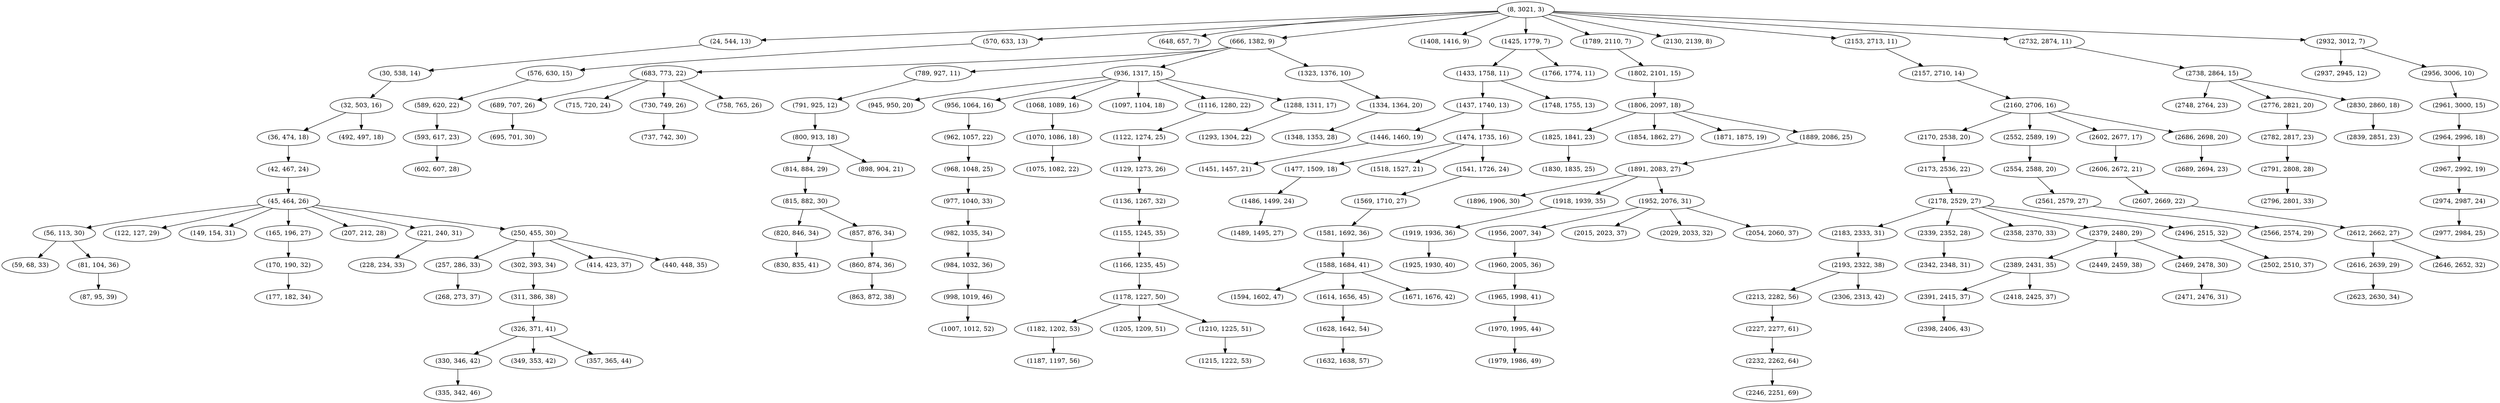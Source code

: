 digraph tree {
    "(8, 3021, 3)";
    "(24, 544, 13)";
    "(30, 538, 14)";
    "(32, 503, 16)";
    "(36, 474, 18)";
    "(42, 467, 24)";
    "(45, 464, 26)";
    "(56, 113, 30)";
    "(59, 68, 33)";
    "(81, 104, 36)";
    "(87, 95, 39)";
    "(122, 127, 29)";
    "(149, 154, 31)";
    "(165, 196, 27)";
    "(170, 190, 32)";
    "(177, 182, 34)";
    "(207, 212, 28)";
    "(221, 240, 31)";
    "(228, 234, 33)";
    "(250, 455, 30)";
    "(257, 286, 33)";
    "(268, 273, 37)";
    "(302, 393, 34)";
    "(311, 386, 38)";
    "(326, 371, 41)";
    "(330, 346, 42)";
    "(335, 342, 46)";
    "(349, 353, 42)";
    "(357, 365, 44)";
    "(414, 423, 37)";
    "(440, 448, 35)";
    "(492, 497, 18)";
    "(570, 633, 13)";
    "(576, 630, 15)";
    "(589, 620, 22)";
    "(593, 617, 23)";
    "(602, 607, 28)";
    "(648, 657, 7)";
    "(666, 1382, 9)";
    "(683, 773, 22)";
    "(689, 707, 26)";
    "(695, 701, 30)";
    "(715, 720, 24)";
    "(730, 749, 26)";
    "(737, 742, 30)";
    "(758, 765, 26)";
    "(789, 927, 11)";
    "(791, 925, 12)";
    "(800, 913, 18)";
    "(814, 884, 29)";
    "(815, 882, 30)";
    "(820, 846, 34)";
    "(830, 835, 41)";
    "(857, 876, 34)";
    "(860, 874, 36)";
    "(863, 872, 38)";
    "(898, 904, 21)";
    "(936, 1317, 15)";
    "(945, 950, 20)";
    "(956, 1064, 16)";
    "(962, 1057, 22)";
    "(968, 1048, 25)";
    "(977, 1040, 33)";
    "(982, 1035, 34)";
    "(984, 1032, 36)";
    "(998, 1019, 46)";
    "(1007, 1012, 52)";
    "(1068, 1089, 16)";
    "(1070, 1086, 18)";
    "(1075, 1082, 22)";
    "(1097, 1104, 18)";
    "(1116, 1280, 22)";
    "(1122, 1274, 25)";
    "(1129, 1273, 26)";
    "(1136, 1267, 32)";
    "(1155, 1245, 35)";
    "(1166, 1235, 45)";
    "(1178, 1227, 50)";
    "(1182, 1202, 53)";
    "(1187, 1197, 56)";
    "(1205, 1209, 51)";
    "(1210, 1225, 51)";
    "(1215, 1222, 53)";
    "(1288, 1311, 17)";
    "(1293, 1304, 22)";
    "(1323, 1376, 10)";
    "(1334, 1364, 20)";
    "(1348, 1353, 28)";
    "(1408, 1416, 9)";
    "(1425, 1779, 7)";
    "(1433, 1758, 11)";
    "(1437, 1740, 13)";
    "(1446, 1460, 19)";
    "(1451, 1457, 21)";
    "(1474, 1735, 16)";
    "(1477, 1509, 18)";
    "(1486, 1499, 24)";
    "(1489, 1495, 27)";
    "(1518, 1527, 21)";
    "(1541, 1726, 24)";
    "(1569, 1710, 27)";
    "(1581, 1692, 36)";
    "(1588, 1684, 41)";
    "(1594, 1602, 47)";
    "(1614, 1656, 45)";
    "(1628, 1642, 54)";
    "(1632, 1638, 57)";
    "(1671, 1676, 42)";
    "(1748, 1755, 13)";
    "(1766, 1774, 11)";
    "(1789, 2110, 7)";
    "(1802, 2101, 15)";
    "(1806, 2097, 18)";
    "(1825, 1841, 23)";
    "(1830, 1835, 25)";
    "(1854, 1862, 27)";
    "(1871, 1875, 19)";
    "(1889, 2086, 25)";
    "(1891, 2083, 27)";
    "(1896, 1906, 30)";
    "(1918, 1939, 35)";
    "(1919, 1936, 36)";
    "(1925, 1930, 40)";
    "(1952, 2076, 31)";
    "(1956, 2007, 34)";
    "(1960, 2005, 36)";
    "(1965, 1998, 41)";
    "(1970, 1995, 44)";
    "(1979, 1986, 49)";
    "(2015, 2023, 37)";
    "(2029, 2033, 32)";
    "(2054, 2060, 37)";
    "(2130, 2139, 8)";
    "(2153, 2713, 11)";
    "(2157, 2710, 14)";
    "(2160, 2706, 16)";
    "(2170, 2538, 20)";
    "(2173, 2536, 22)";
    "(2178, 2529, 27)";
    "(2183, 2333, 31)";
    "(2193, 2322, 38)";
    "(2213, 2282, 56)";
    "(2227, 2277, 61)";
    "(2232, 2262, 64)";
    "(2246, 2251, 69)";
    "(2306, 2313, 42)";
    "(2339, 2352, 28)";
    "(2342, 2348, 31)";
    "(2358, 2370, 33)";
    "(2379, 2480, 29)";
    "(2389, 2431, 35)";
    "(2391, 2415, 37)";
    "(2398, 2406, 43)";
    "(2418, 2425, 37)";
    "(2449, 2459, 38)";
    "(2469, 2478, 30)";
    "(2471, 2476, 31)";
    "(2496, 2515, 32)";
    "(2502, 2510, 37)";
    "(2552, 2589, 19)";
    "(2554, 2588, 20)";
    "(2561, 2579, 27)";
    "(2566, 2574, 29)";
    "(2602, 2677, 17)";
    "(2606, 2672, 21)";
    "(2607, 2669, 22)";
    "(2612, 2662, 27)";
    "(2616, 2639, 29)";
    "(2623, 2630, 34)";
    "(2646, 2652, 32)";
    "(2686, 2698, 20)";
    "(2689, 2694, 23)";
    "(2732, 2874, 11)";
    "(2738, 2864, 15)";
    "(2748, 2764, 23)";
    "(2776, 2821, 20)";
    "(2782, 2817, 23)";
    "(2791, 2808, 28)";
    "(2796, 2801, 33)";
    "(2830, 2860, 18)";
    "(2839, 2851, 23)";
    "(2932, 3012, 7)";
    "(2937, 2945, 12)";
    "(2956, 3006, 10)";
    "(2961, 3000, 15)";
    "(2964, 2996, 18)";
    "(2967, 2992, 19)";
    "(2974, 2987, 24)";
    "(2977, 2984, 25)";
    "(8, 3021, 3)" -> "(24, 544, 13)";
    "(8, 3021, 3)" -> "(570, 633, 13)";
    "(8, 3021, 3)" -> "(648, 657, 7)";
    "(8, 3021, 3)" -> "(666, 1382, 9)";
    "(8, 3021, 3)" -> "(1408, 1416, 9)";
    "(8, 3021, 3)" -> "(1425, 1779, 7)";
    "(8, 3021, 3)" -> "(1789, 2110, 7)";
    "(8, 3021, 3)" -> "(2130, 2139, 8)";
    "(8, 3021, 3)" -> "(2153, 2713, 11)";
    "(8, 3021, 3)" -> "(2732, 2874, 11)";
    "(8, 3021, 3)" -> "(2932, 3012, 7)";
    "(24, 544, 13)" -> "(30, 538, 14)";
    "(30, 538, 14)" -> "(32, 503, 16)";
    "(32, 503, 16)" -> "(36, 474, 18)";
    "(32, 503, 16)" -> "(492, 497, 18)";
    "(36, 474, 18)" -> "(42, 467, 24)";
    "(42, 467, 24)" -> "(45, 464, 26)";
    "(45, 464, 26)" -> "(56, 113, 30)";
    "(45, 464, 26)" -> "(122, 127, 29)";
    "(45, 464, 26)" -> "(149, 154, 31)";
    "(45, 464, 26)" -> "(165, 196, 27)";
    "(45, 464, 26)" -> "(207, 212, 28)";
    "(45, 464, 26)" -> "(221, 240, 31)";
    "(45, 464, 26)" -> "(250, 455, 30)";
    "(56, 113, 30)" -> "(59, 68, 33)";
    "(56, 113, 30)" -> "(81, 104, 36)";
    "(81, 104, 36)" -> "(87, 95, 39)";
    "(165, 196, 27)" -> "(170, 190, 32)";
    "(170, 190, 32)" -> "(177, 182, 34)";
    "(221, 240, 31)" -> "(228, 234, 33)";
    "(250, 455, 30)" -> "(257, 286, 33)";
    "(250, 455, 30)" -> "(302, 393, 34)";
    "(250, 455, 30)" -> "(414, 423, 37)";
    "(250, 455, 30)" -> "(440, 448, 35)";
    "(257, 286, 33)" -> "(268, 273, 37)";
    "(302, 393, 34)" -> "(311, 386, 38)";
    "(311, 386, 38)" -> "(326, 371, 41)";
    "(326, 371, 41)" -> "(330, 346, 42)";
    "(326, 371, 41)" -> "(349, 353, 42)";
    "(326, 371, 41)" -> "(357, 365, 44)";
    "(330, 346, 42)" -> "(335, 342, 46)";
    "(570, 633, 13)" -> "(576, 630, 15)";
    "(576, 630, 15)" -> "(589, 620, 22)";
    "(589, 620, 22)" -> "(593, 617, 23)";
    "(593, 617, 23)" -> "(602, 607, 28)";
    "(666, 1382, 9)" -> "(683, 773, 22)";
    "(666, 1382, 9)" -> "(789, 927, 11)";
    "(666, 1382, 9)" -> "(936, 1317, 15)";
    "(666, 1382, 9)" -> "(1323, 1376, 10)";
    "(683, 773, 22)" -> "(689, 707, 26)";
    "(683, 773, 22)" -> "(715, 720, 24)";
    "(683, 773, 22)" -> "(730, 749, 26)";
    "(683, 773, 22)" -> "(758, 765, 26)";
    "(689, 707, 26)" -> "(695, 701, 30)";
    "(730, 749, 26)" -> "(737, 742, 30)";
    "(789, 927, 11)" -> "(791, 925, 12)";
    "(791, 925, 12)" -> "(800, 913, 18)";
    "(800, 913, 18)" -> "(814, 884, 29)";
    "(800, 913, 18)" -> "(898, 904, 21)";
    "(814, 884, 29)" -> "(815, 882, 30)";
    "(815, 882, 30)" -> "(820, 846, 34)";
    "(815, 882, 30)" -> "(857, 876, 34)";
    "(820, 846, 34)" -> "(830, 835, 41)";
    "(857, 876, 34)" -> "(860, 874, 36)";
    "(860, 874, 36)" -> "(863, 872, 38)";
    "(936, 1317, 15)" -> "(945, 950, 20)";
    "(936, 1317, 15)" -> "(956, 1064, 16)";
    "(936, 1317, 15)" -> "(1068, 1089, 16)";
    "(936, 1317, 15)" -> "(1097, 1104, 18)";
    "(936, 1317, 15)" -> "(1116, 1280, 22)";
    "(936, 1317, 15)" -> "(1288, 1311, 17)";
    "(956, 1064, 16)" -> "(962, 1057, 22)";
    "(962, 1057, 22)" -> "(968, 1048, 25)";
    "(968, 1048, 25)" -> "(977, 1040, 33)";
    "(977, 1040, 33)" -> "(982, 1035, 34)";
    "(982, 1035, 34)" -> "(984, 1032, 36)";
    "(984, 1032, 36)" -> "(998, 1019, 46)";
    "(998, 1019, 46)" -> "(1007, 1012, 52)";
    "(1068, 1089, 16)" -> "(1070, 1086, 18)";
    "(1070, 1086, 18)" -> "(1075, 1082, 22)";
    "(1116, 1280, 22)" -> "(1122, 1274, 25)";
    "(1122, 1274, 25)" -> "(1129, 1273, 26)";
    "(1129, 1273, 26)" -> "(1136, 1267, 32)";
    "(1136, 1267, 32)" -> "(1155, 1245, 35)";
    "(1155, 1245, 35)" -> "(1166, 1235, 45)";
    "(1166, 1235, 45)" -> "(1178, 1227, 50)";
    "(1178, 1227, 50)" -> "(1182, 1202, 53)";
    "(1178, 1227, 50)" -> "(1205, 1209, 51)";
    "(1178, 1227, 50)" -> "(1210, 1225, 51)";
    "(1182, 1202, 53)" -> "(1187, 1197, 56)";
    "(1210, 1225, 51)" -> "(1215, 1222, 53)";
    "(1288, 1311, 17)" -> "(1293, 1304, 22)";
    "(1323, 1376, 10)" -> "(1334, 1364, 20)";
    "(1334, 1364, 20)" -> "(1348, 1353, 28)";
    "(1425, 1779, 7)" -> "(1433, 1758, 11)";
    "(1425, 1779, 7)" -> "(1766, 1774, 11)";
    "(1433, 1758, 11)" -> "(1437, 1740, 13)";
    "(1433, 1758, 11)" -> "(1748, 1755, 13)";
    "(1437, 1740, 13)" -> "(1446, 1460, 19)";
    "(1437, 1740, 13)" -> "(1474, 1735, 16)";
    "(1446, 1460, 19)" -> "(1451, 1457, 21)";
    "(1474, 1735, 16)" -> "(1477, 1509, 18)";
    "(1474, 1735, 16)" -> "(1518, 1527, 21)";
    "(1474, 1735, 16)" -> "(1541, 1726, 24)";
    "(1477, 1509, 18)" -> "(1486, 1499, 24)";
    "(1486, 1499, 24)" -> "(1489, 1495, 27)";
    "(1541, 1726, 24)" -> "(1569, 1710, 27)";
    "(1569, 1710, 27)" -> "(1581, 1692, 36)";
    "(1581, 1692, 36)" -> "(1588, 1684, 41)";
    "(1588, 1684, 41)" -> "(1594, 1602, 47)";
    "(1588, 1684, 41)" -> "(1614, 1656, 45)";
    "(1588, 1684, 41)" -> "(1671, 1676, 42)";
    "(1614, 1656, 45)" -> "(1628, 1642, 54)";
    "(1628, 1642, 54)" -> "(1632, 1638, 57)";
    "(1789, 2110, 7)" -> "(1802, 2101, 15)";
    "(1802, 2101, 15)" -> "(1806, 2097, 18)";
    "(1806, 2097, 18)" -> "(1825, 1841, 23)";
    "(1806, 2097, 18)" -> "(1854, 1862, 27)";
    "(1806, 2097, 18)" -> "(1871, 1875, 19)";
    "(1806, 2097, 18)" -> "(1889, 2086, 25)";
    "(1825, 1841, 23)" -> "(1830, 1835, 25)";
    "(1889, 2086, 25)" -> "(1891, 2083, 27)";
    "(1891, 2083, 27)" -> "(1896, 1906, 30)";
    "(1891, 2083, 27)" -> "(1918, 1939, 35)";
    "(1891, 2083, 27)" -> "(1952, 2076, 31)";
    "(1918, 1939, 35)" -> "(1919, 1936, 36)";
    "(1919, 1936, 36)" -> "(1925, 1930, 40)";
    "(1952, 2076, 31)" -> "(1956, 2007, 34)";
    "(1952, 2076, 31)" -> "(2015, 2023, 37)";
    "(1952, 2076, 31)" -> "(2029, 2033, 32)";
    "(1952, 2076, 31)" -> "(2054, 2060, 37)";
    "(1956, 2007, 34)" -> "(1960, 2005, 36)";
    "(1960, 2005, 36)" -> "(1965, 1998, 41)";
    "(1965, 1998, 41)" -> "(1970, 1995, 44)";
    "(1970, 1995, 44)" -> "(1979, 1986, 49)";
    "(2153, 2713, 11)" -> "(2157, 2710, 14)";
    "(2157, 2710, 14)" -> "(2160, 2706, 16)";
    "(2160, 2706, 16)" -> "(2170, 2538, 20)";
    "(2160, 2706, 16)" -> "(2552, 2589, 19)";
    "(2160, 2706, 16)" -> "(2602, 2677, 17)";
    "(2160, 2706, 16)" -> "(2686, 2698, 20)";
    "(2170, 2538, 20)" -> "(2173, 2536, 22)";
    "(2173, 2536, 22)" -> "(2178, 2529, 27)";
    "(2178, 2529, 27)" -> "(2183, 2333, 31)";
    "(2178, 2529, 27)" -> "(2339, 2352, 28)";
    "(2178, 2529, 27)" -> "(2358, 2370, 33)";
    "(2178, 2529, 27)" -> "(2379, 2480, 29)";
    "(2178, 2529, 27)" -> "(2496, 2515, 32)";
    "(2183, 2333, 31)" -> "(2193, 2322, 38)";
    "(2193, 2322, 38)" -> "(2213, 2282, 56)";
    "(2193, 2322, 38)" -> "(2306, 2313, 42)";
    "(2213, 2282, 56)" -> "(2227, 2277, 61)";
    "(2227, 2277, 61)" -> "(2232, 2262, 64)";
    "(2232, 2262, 64)" -> "(2246, 2251, 69)";
    "(2339, 2352, 28)" -> "(2342, 2348, 31)";
    "(2379, 2480, 29)" -> "(2389, 2431, 35)";
    "(2379, 2480, 29)" -> "(2449, 2459, 38)";
    "(2379, 2480, 29)" -> "(2469, 2478, 30)";
    "(2389, 2431, 35)" -> "(2391, 2415, 37)";
    "(2389, 2431, 35)" -> "(2418, 2425, 37)";
    "(2391, 2415, 37)" -> "(2398, 2406, 43)";
    "(2469, 2478, 30)" -> "(2471, 2476, 31)";
    "(2496, 2515, 32)" -> "(2502, 2510, 37)";
    "(2552, 2589, 19)" -> "(2554, 2588, 20)";
    "(2554, 2588, 20)" -> "(2561, 2579, 27)";
    "(2561, 2579, 27)" -> "(2566, 2574, 29)";
    "(2602, 2677, 17)" -> "(2606, 2672, 21)";
    "(2606, 2672, 21)" -> "(2607, 2669, 22)";
    "(2607, 2669, 22)" -> "(2612, 2662, 27)";
    "(2612, 2662, 27)" -> "(2616, 2639, 29)";
    "(2612, 2662, 27)" -> "(2646, 2652, 32)";
    "(2616, 2639, 29)" -> "(2623, 2630, 34)";
    "(2686, 2698, 20)" -> "(2689, 2694, 23)";
    "(2732, 2874, 11)" -> "(2738, 2864, 15)";
    "(2738, 2864, 15)" -> "(2748, 2764, 23)";
    "(2738, 2864, 15)" -> "(2776, 2821, 20)";
    "(2738, 2864, 15)" -> "(2830, 2860, 18)";
    "(2776, 2821, 20)" -> "(2782, 2817, 23)";
    "(2782, 2817, 23)" -> "(2791, 2808, 28)";
    "(2791, 2808, 28)" -> "(2796, 2801, 33)";
    "(2830, 2860, 18)" -> "(2839, 2851, 23)";
    "(2932, 3012, 7)" -> "(2937, 2945, 12)";
    "(2932, 3012, 7)" -> "(2956, 3006, 10)";
    "(2956, 3006, 10)" -> "(2961, 3000, 15)";
    "(2961, 3000, 15)" -> "(2964, 2996, 18)";
    "(2964, 2996, 18)" -> "(2967, 2992, 19)";
    "(2967, 2992, 19)" -> "(2974, 2987, 24)";
    "(2974, 2987, 24)" -> "(2977, 2984, 25)";
}
